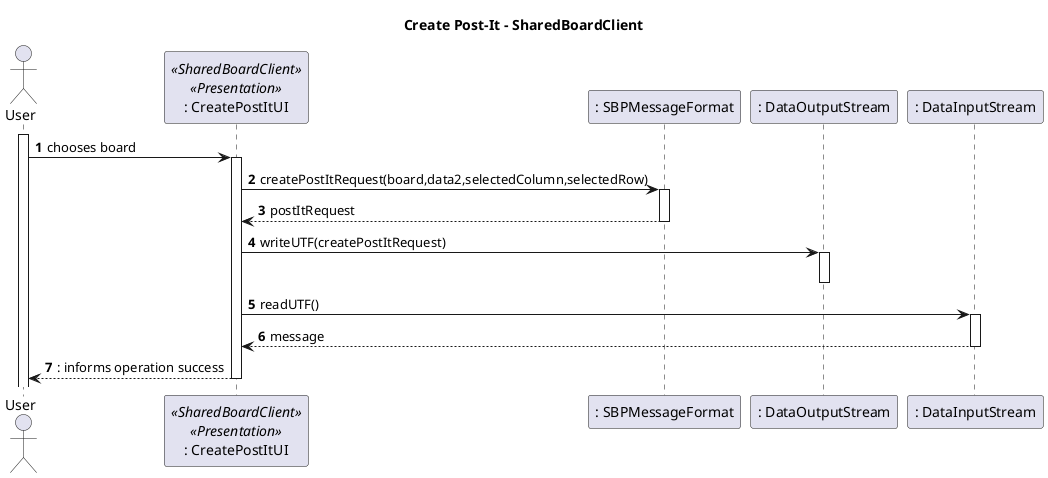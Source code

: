 @startuml
'https://plantuml.com/sequence-diagram

@startuml
autonumber

title Create Post-It - SharedBoardClient

actor "User" as User

participant ": CreatePostItUI" as UI <<SharedBoardClient>> <<Presentation>>
participant ": SBPMessageFormat" as SBPF
participant ": DataOutputStream" as DOS
participant ": DataInputStream" as DIS
activate User
User -> UI : chooses board
activate UI

UI -> SBPF : createPostItRequest(board,data2,selectedColumn,selectedRow)
activate SBPF
return postItRequest

UI -> DOS : writeUTF(createPostItRequest)
activate DOS
deactivate DOS
UI -> DIS : readUTF()
activate DIS
return message
return : informs operation success

@enduml